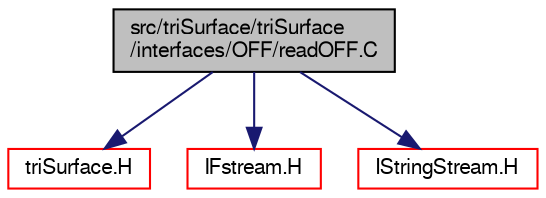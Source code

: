 digraph "src/triSurface/triSurface/interfaces/OFF/readOFF.C"
{
  bgcolor="transparent";
  edge [fontname="FreeSans",fontsize="10",labelfontname="FreeSans",labelfontsize="10"];
  node [fontname="FreeSans",fontsize="10",shape=record];
  Node0 [label="src/triSurface/triSurface\l/interfaces/OFF/readOFF.C",height=0.2,width=0.4,color="black", fillcolor="grey75", style="filled", fontcolor="black"];
  Node0 -> Node1 [color="midnightblue",fontsize="10",style="solid",fontname="FreeSans"];
  Node1 [label="triSurface.H",height=0.2,width=0.4,color="red",URL="$a17024.html"];
  Node0 -> Node166 [color="midnightblue",fontsize="10",style="solid",fontname="FreeSans"];
  Node166 [label="IFstream.H",height=0.2,width=0.4,color="red",URL="$a09059.html"];
  Node0 -> Node168 [color="midnightblue",fontsize="10",style="solid",fontname="FreeSans"];
  Node168 [label="IStringStream.H",height=0.2,width=0.4,color="red",URL="$a09209.html"];
}
